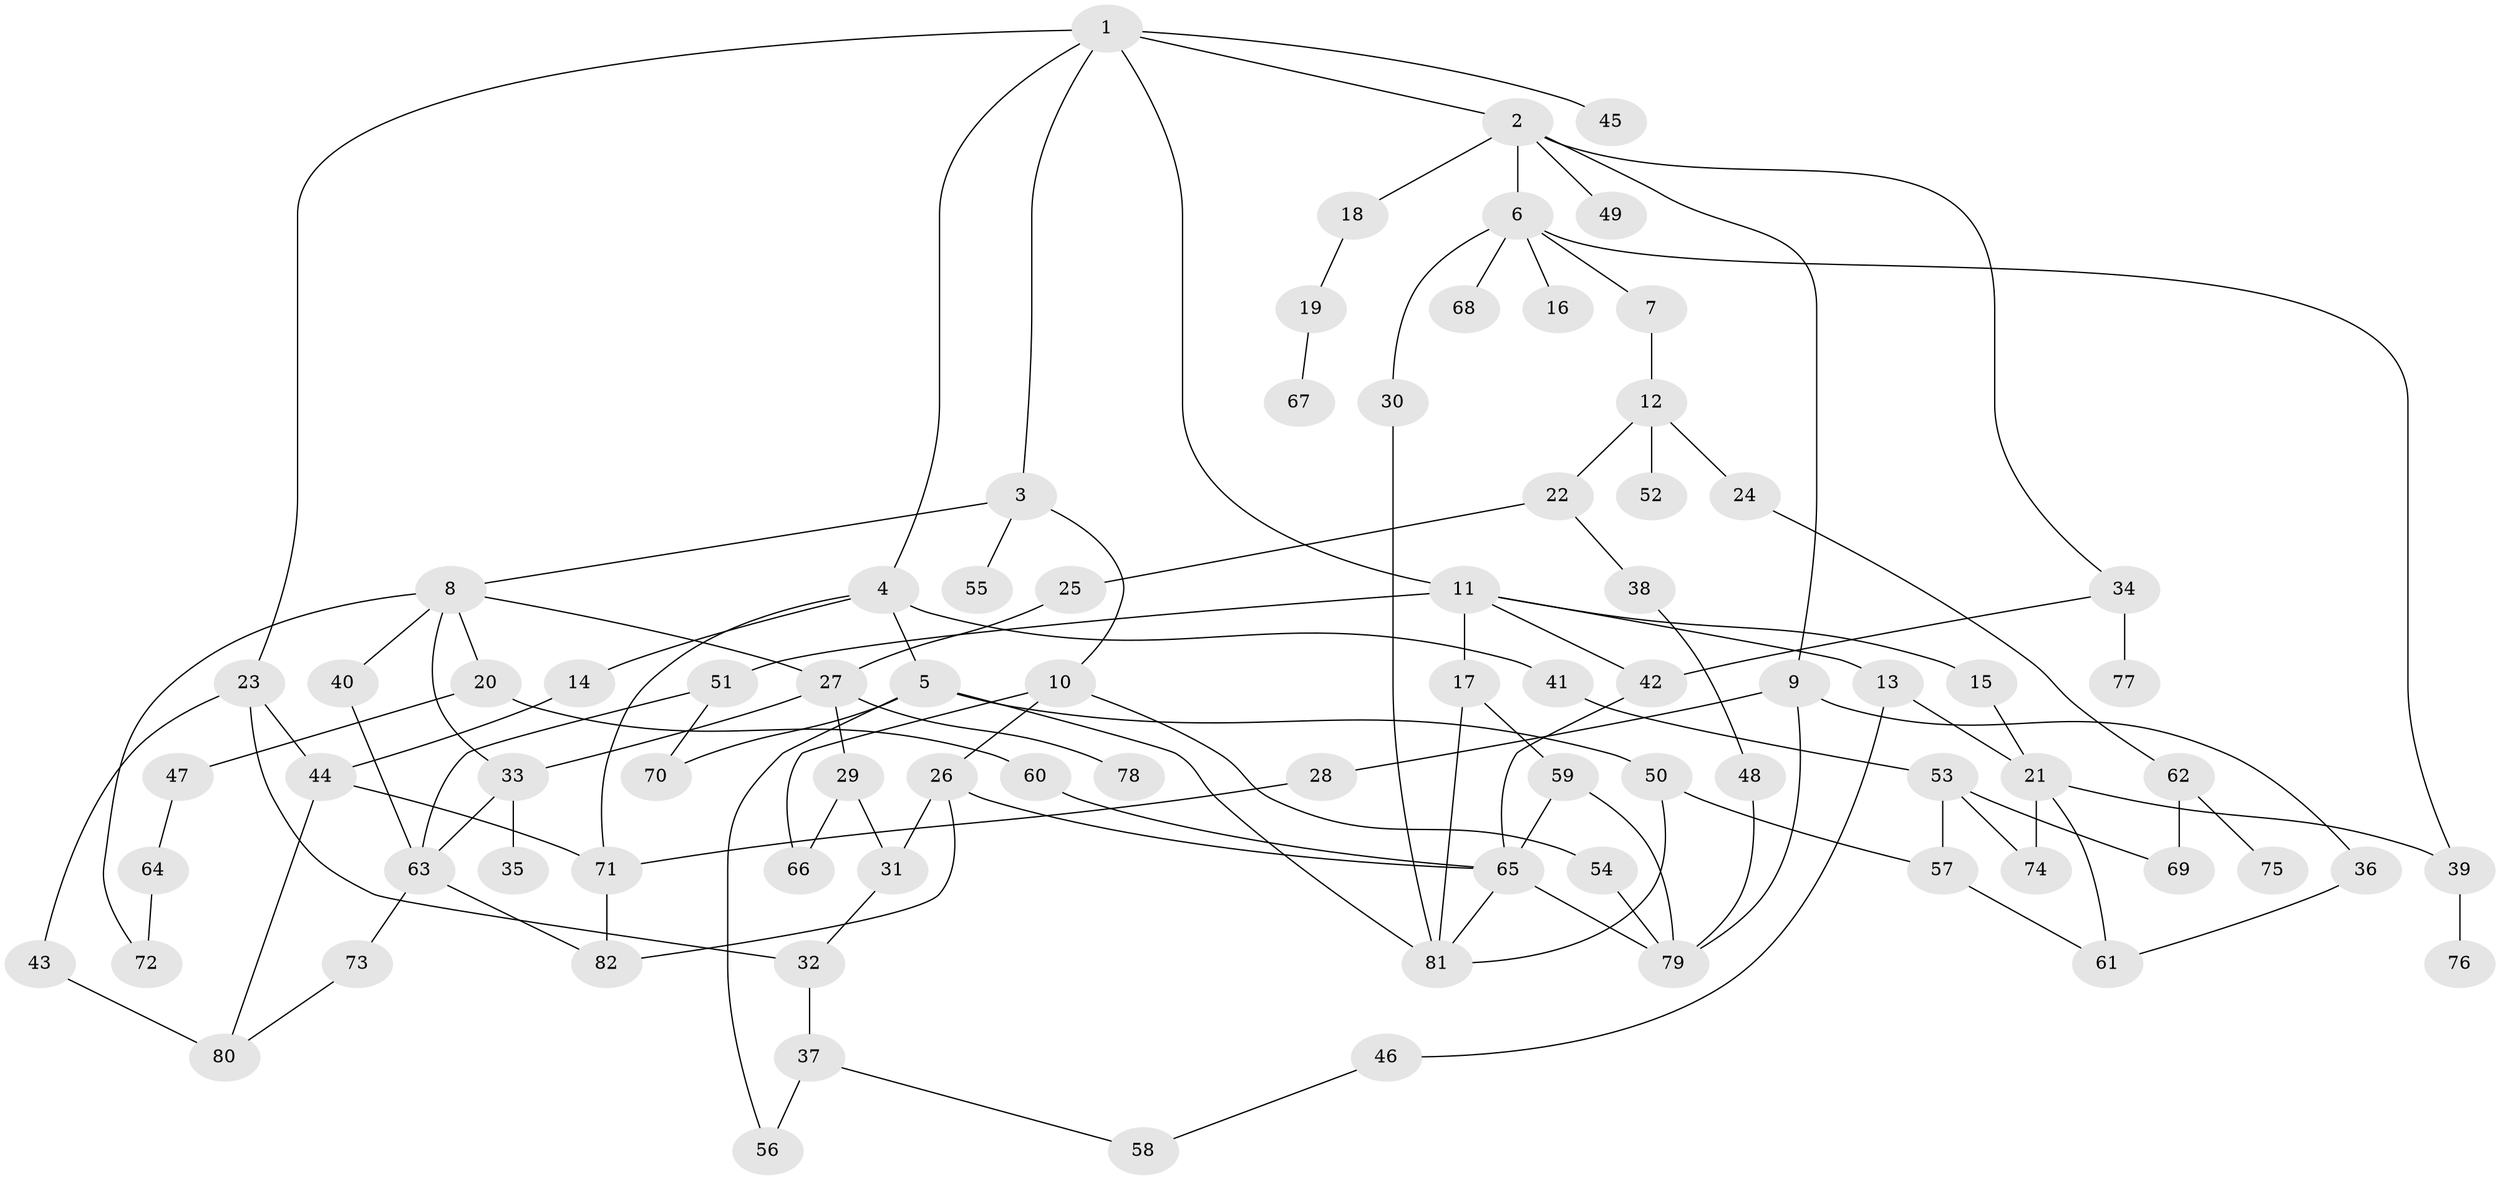 // Generated by graph-tools (version 1.1) at 2025/13/03/09/25 04:13:25]
// undirected, 82 vertices, 118 edges
graph export_dot {
graph [start="1"]
  node [color=gray90,style=filled];
  1;
  2;
  3;
  4;
  5;
  6;
  7;
  8;
  9;
  10;
  11;
  12;
  13;
  14;
  15;
  16;
  17;
  18;
  19;
  20;
  21;
  22;
  23;
  24;
  25;
  26;
  27;
  28;
  29;
  30;
  31;
  32;
  33;
  34;
  35;
  36;
  37;
  38;
  39;
  40;
  41;
  42;
  43;
  44;
  45;
  46;
  47;
  48;
  49;
  50;
  51;
  52;
  53;
  54;
  55;
  56;
  57;
  58;
  59;
  60;
  61;
  62;
  63;
  64;
  65;
  66;
  67;
  68;
  69;
  70;
  71;
  72;
  73;
  74;
  75;
  76;
  77;
  78;
  79;
  80;
  81;
  82;
  1 -- 2;
  1 -- 3;
  1 -- 4;
  1 -- 11;
  1 -- 23;
  1 -- 45;
  2 -- 6;
  2 -- 9;
  2 -- 18;
  2 -- 34;
  2 -- 49;
  3 -- 8;
  3 -- 10;
  3 -- 55;
  4 -- 5;
  4 -- 14;
  4 -- 41;
  4 -- 71;
  5 -- 50;
  5 -- 81;
  5 -- 70;
  5 -- 56;
  6 -- 7;
  6 -- 16;
  6 -- 30;
  6 -- 39;
  6 -- 68;
  7 -- 12;
  8 -- 20;
  8 -- 33;
  8 -- 40;
  8 -- 72;
  8 -- 27;
  9 -- 28;
  9 -- 36;
  9 -- 79;
  10 -- 26;
  10 -- 54;
  10 -- 66;
  11 -- 13;
  11 -- 15;
  11 -- 17;
  11 -- 51;
  11 -- 42;
  12 -- 22;
  12 -- 24;
  12 -- 52;
  13 -- 21;
  13 -- 46;
  14 -- 44;
  15 -- 21;
  17 -- 59;
  17 -- 81;
  18 -- 19;
  19 -- 67;
  20 -- 47;
  20 -- 60;
  21 -- 74;
  21 -- 61;
  21 -- 39;
  22 -- 25;
  22 -- 38;
  23 -- 43;
  23 -- 44;
  23 -- 32;
  24 -- 62;
  25 -- 27;
  26 -- 31;
  26 -- 82;
  26 -- 65;
  27 -- 29;
  27 -- 78;
  27 -- 33;
  28 -- 71;
  29 -- 31;
  29 -- 66;
  30 -- 81;
  31 -- 32;
  32 -- 37;
  33 -- 35;
  33 -- 63;
  34 -- 42;
  34 -- 77;
  36 -- 61;
  37 -- 56;
  37 -- 58;
  38 -- 48;
  39 -- 76;
  40 -- 63;
  41 -- 53;
  42 -- 65;
  43 -- 80;
  44 -- 80;
  44 -- 71;
  46 -- 58;
  47 -- 64;
  48 -- 79;
  50 -- 57;
  50 -- 81;
  51 -- 70;
  51 -- 63;
  53 -- 69;
  53 -- 74;
  53 -- 57;
  54 -- 79;
  57 -- 61;
  59 -- 65;
  59 -- 79;
  60 -- 65;
  62 -- 75;
  62 -- 69;
  63 -- 73;
  63 -- 82;
  64 -- 72;
  65 -- 79;
  65 -- 81;
  71 -- 82;
  73 -- 80;
}
